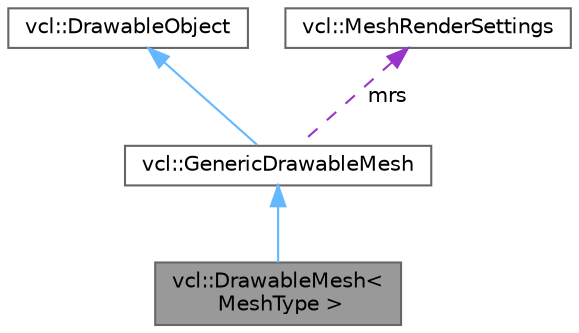 digraph "vcl::DrawableMesh&lt; MeshType &gt;"
{
 // LATEX_PDF_SIZE
  bgcolor="transparent";
  edge [fontname=Helvetica,fontsize=10,labelfontname=Helvetica,labelfontsize=10];
  node [fontname=Helvetica,fontsize=10,shape=box,height=0.2,width=0.4];
  Node1 [label="vcl::DrawableMesh\<\l MeshType \>",height=0.2,width=0.4,color="gray40", fillcolor="grey60", style="filled", fontcolor="black",tooltip=" "];
  Node2 -> Node1 [dir="back",color="steelblue1",style="solid"];
  Node2 [label="vcl::GenericDrawableMesh",height=0.2,width=0.4,color="gray40", fillcolor="white", style="filled",URL="$classvcl_1_1GenericDrawableMesh.html",tooltip=" "];
  Node3 -> Node2 [dir="back",color="steelblue1",style="solid"];
  Node3 [label="vcl::DrawableObject",height=0.2,width=0.4,color="gray40", fillcolor="white", style="filled",URL="$classvcl_1_1DrawableObject.html",tooltip=" "];
  Node4 -> Node2 [dir="back",color="darkorchid3",style="dashed",label=" mrs" ];
  Node4 [label="vcl::MeshRenderSettings",height=0.2,width=0.4,color="gray40", fillcolor="white", style="filled",URL="$classvcl_1_1MeshRenderSettings.html",tooltip="The MeshRenderSettings class allows an easy management of render settings of a Mesh...."];
}
